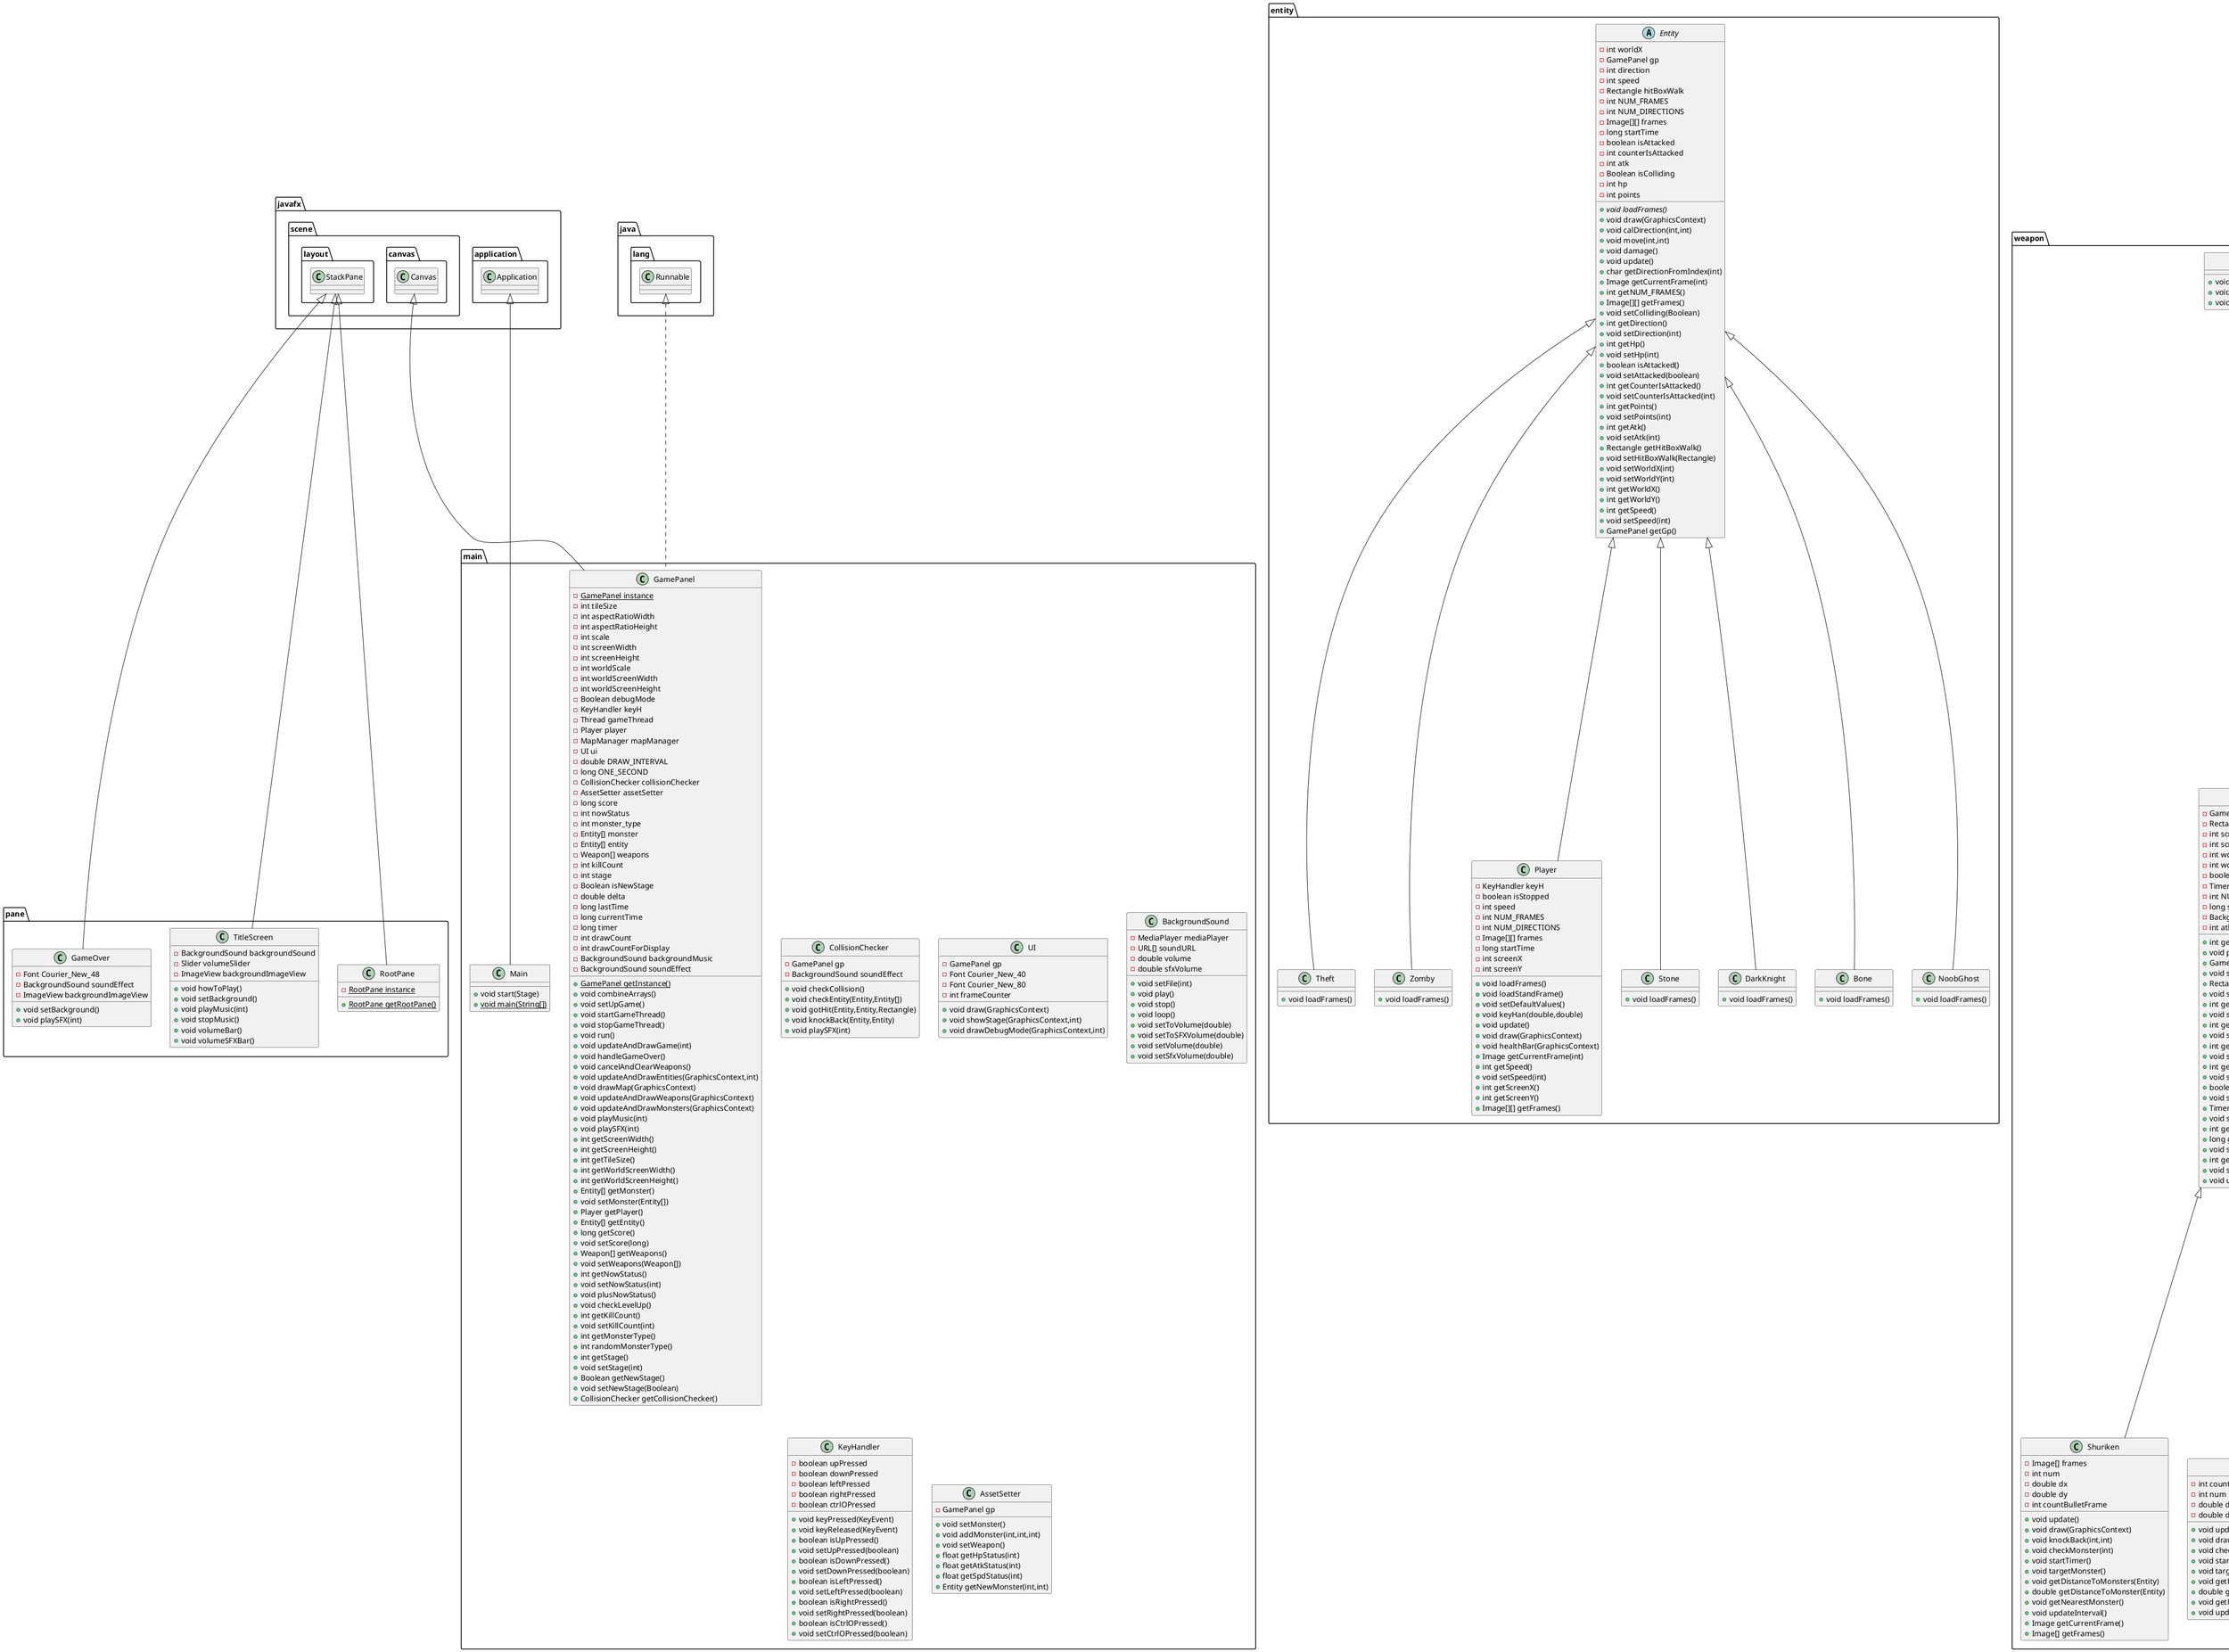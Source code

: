 @startuml
class pane.GameOver {
- Font Courier_New_48
- BackgroundSound soundEffect
- ImageView backgroundImageView
+ void setBackground()
+ void playSFX(int)
}


class entity.Theft {
+ void loadFrames()
}

class entity.Zomby {
+ void loadFrames()
}

class weapon.Sword {
- Image[] frames
+ Image getCurrentFrame()
+ void update()
+ void draw(GraphicsContext)
+ void startTimer()
}


class main.CollisionChecker {
- GamePanel gp
- BackgroundSound soundEffect
+ void checkCollision()
+ void checkEntity(Entity,Entity[])
+ void gotHit(Entity,Entity,Rectangle)
+ void knockBack(Entity,Entity)
+ void playSFX(int)
}


abstract class entity.Entity {
- int worldX
- GamePanel gp
- int direction
- int speed
- Rectangle hitBoxWalk
- int NUM_FRAMES
- int NUM_DIRECTIONS
- Image[][] frames
- long startTime
- boolean isAttacked
- int counterIsAttacked
- int atk
- Boolean isColliding
- int hp
- int points
+ {abstract}void loadFrames()
+ void draw(GraphicsContext)
+ void calDirection(int,int)
+ void move(int,int)
+ void damage()
+ void update()
+ char getDirectionFromIndex(int)
+ Image getCurrentFrame(int)
+ int getNUM_FRAMES()
+ Image[][] getFrames()
+ void setColliding(Boolean)
+ int getDirection()
+ void setDirection(int)
+ int getHp()
+ void setHp(int)
+ boolean isAttacked()
+ void setAttacked(boolean)
+ int getCounterIsAttacked()
+ void setCounterIsAttacked(int)
+ int getPoints()
+ void setPoints(int)
+ int getAtk()
+ void setAtk(int)
+ Rectangle getHitBoxWalk()
+ void setHitBoxWalk(Rectangle)
+ void setWorldX(int)
+ void setWorldY(int)
+ int getWorldX()
+ int getWorldY()
+ int getSpeed()
+ void setSpeed(int)
+ GamePanel getGp()
}


class map.MapManager {
- GamePanel gp
- Image image
- Player player
+ void getImage()
+ void drawMap(GraphicsContext)
}


class main.GamePanel {
- {static} GamePanel instance
- int tileSize
- int aspectRatioWidth
- int aspectRatioHeight
- int scale
- int screenWidth
- int screenHeight
- int worldScale
- int worldScreenWidth
- int worldScreenHeight
- Boolean debugMode
- KeyHandler keyH
- Thread gameThread
- Player player
- MapManager mapManager
- UI ui
- double DRAW_INTERVAL
- long ONE_SECOND
- CollisionChecker collisionChecker
- AssetSetter assetSetter
- long score
- int nowStatus
- int monster_type
- Entity[] monster
- Entity[] entity
- Weapon[] weapons
- int killCount
- int stage
- Boolean isNewStage
- double delta
- long lastTime
- long currentTime
- long timer
- int drawCount
- int drawCountForDisplay
- BackgroundSound backgroundMusic
- BackgroundSound soundEffect
+ {static} GamePanel getInstance()
+ void combineArrays()
+ void setUpGame()
+ void startGameThread()
+ void stopGameThread()
+ void run()
+ void updateAndDrawGame(int)
+ void handleGameOver()
+ void cancelAndClearWeapons()
+ void updateAndDrawEntities(GraphicsContext,int)
+ void drawMap(GraphicsContext)
+ void updateAndDrawWeapons(GraphicsContext)
+ void updateAndDrawMonsters(GraphicsContext)
+ void playMusic(int)
+ void playSFX(int)
+ int getScreenWidth()
+ int getScreenHeight()
+ int getTileSize()
+ int getWorldScreenWidth()
+ int getWorldScreenHeight()
+ Entity[] getMonster()
+ void setMonster(Entity[])
+ Player getPlayer()
+ Entity[] getEntity()
+ long getScore()
+ void setScore(long)
+ Weapon[] getWeapons()
+ void setWeapons(Weapon[])
+ int getNowStatus()
+ void setNowStatus(int)
+ void plusNowStatus()
+ void checkLevelUp()
+ int getKillCount()
+ void setKillCount(int)
+ int getMonsterType()
+ int randomMonsterType()
+ int getStage()
+ void setStage(int)
+ Boolean getNewStage()
+ void setNewStage(Boolean)
+ CollisionChecker getCollisionChecker()
}


interface weapon.BaseWeapon {
+ void draw(GraphicsContext)
+ void update()
+ void startTimer()
}

class entity.Player {
- KeyHandler keyH
- boolean isStopped
- int speed
- int NUM_FRAMES
- int NUM_DIRECTIONS
- Image[][] frames
- long startTime
- int screenX
- int screenY
+ void loadFrames()
+ void loadStandFrame()
+ void setDefaultValues()
+ void keyHan(double,double)
+ void update()
+ void draw(GraphicsContext)
+ void healthBar(GraphicsContext)
+ Image getCurrentFrame(int)
+ int getSpeed()
+ void setSpeed(int)
+ int getScreenX()
+ int getScreenY()
+ Image[][] getFrames()
}


class utils.Goto {
- {static} RootPane rootPane
+ {static} void setPane(RootPane)
+ {static} void titleScreen()
+ {static} void gamePanel()
+ {static} void gameOver(long,int)
+ {static} void clear()
}


class entity.Stone {
+ void loadFrames()
}

class pane.RootPane {
- {static} RootPane instance
+ {static} RootPane getRootPane()
}


class pane.TitleScreen {
- BackgroundSound backgroundSound
- Slider volumeSlider
- ImageView backgroundImageView
+ void howToPlay()
+ void setBackground()
+ void playMusic(int)
+ void stopMusic()
+ void volumeBar()
+ void volumeSFXBar()
}


class entity.DarkKnight {
+ void loadFrames()
}

class weapon.Shuriken {
- Image[] frames
- int num
- double dx
- double dy
- int countBulletFrame
+ void update()
+ void draw(GraphicsContext)
+ void knockBack(int,int)
+ void checkMonster(int)
+ void startTimer()
+ void targetMonster()
+ void getDistanceToMonsters(Entity)
+ double getDistanceToMonster(Entity)
+ void getNearestMonster()
+ void updateInterval()
+ Image getCurrentFrame()
+ Image[] getFrames()
}


class weapon.Lightning {
- int countFrame
- int num
- double dx
- double dy
+ void update()
+ void draw(GraphicsContext)
+ void checkMonster(int)
+ void startTimer()
+ void targetMonster()
+ void getDistanceToMonsters(Entity)
+ double getDistanceToMonster(Entity)
+ void getNearestMonster()
+ void updateInterval()
}


class entity.Bone {
+ void loadFrames()
}

class main.UI {
- GamePanel gp
- Font Courier_New_40
- Font Courier_New_80
- int frameCounter
+ void draw(GraphicsContext)
+ void showStage(GraphicsContext,int)
+ void drawDebugMode(GraphicsContext,int)
}


class main.Main {
+ void start(Stage)
+ {static} void main(String[])
}

class entity.NoobGhost {
+ void loadFrames()
}

class main.BackgroundSound {
- MediaPlayer mediaPlayer
- URL[] soundURL
- double volume
- double sfxVolume
+ void setFile(int)
+ void play()
+ void stop()
+ void loop()
+ void setToVolume(double)
+ void setToSFXVolume(double)
+ void setVolume(double)
+ void setSfxVolume(double)
}


abstract class weapon.Weapon {
- GamePanel gp
- Rectangle hitBox
- int screenX
- int screenY
- int worldX
- int worldY
- boolean isAvailable
- Timer timer
- int NUM_FRAMES
- long startTime
- BackgroundSound soundEffect
- int atk
+ int getLevel()
+ void playSFX(int)
+ GamePanel getGp()
+ void setGp(GamePanel)
+ Rectangle getHitBox()
+ void setHitBox(Rectangle)
+ int getScreenX()
+ void setScreenX(int)
+ int getScreenY()
+ void setScreenY(int)
+ int getWorldX()
+ void setWorldX(int)
+ int getWorldY()
+ void setWorldY(int)
+ boolean isAvailable()
+ void setAvailable(boolean)
+ Timer getTimer()
+ void setTimer(Timer)
+ int getNUM_FRAMES()
+ long getStartTime()
+ void setStartTime(long)
+ int getAtk()
+ void setAtk(int)
+ void updateInterval()
}


class main.KeyHandler {
- boolean upPressed
- boolean downPressed
- boolean leftPressed
- boolean rightPressed
- boolean ctrlOPressed
+ void keyPressed(KeyEvent)
+ void keyReleased(KeyEvent)
+ boolean isUpPressed()
+ void setUpPressed(boolean)
+ boolean isDownPressed()
+ void setDownPressed(boolean)
+ boolean isLeftPressed()
+ void setLeftPressed(boolean)
+ boolean isRightPressed()
+ void setRightPressed(boolean)
+ boolean isCtrlOPressed()
+ void setCtrlOPressed(boolean)
}


class main.AssetSetter {
- GamePanel gp
+ void setMonster()
+ void addMonster(int,int,int)
+ void setWeapon()
+ float getHpStatus(int)
+ float getAtkStatus(int)
+ float getSpdStatus(int)
+ Entity getNewMonster(int,int)
}




javafx.scene.layout.StackPane <|-- pane.GameOver
entity.Entity <|-- entity.Theft
entity.Entity <|-- entity.Zomby
weapon.Weapon <|-- weapon.Sword
java.lang.Runnable <|.. main.GamePanel
javafx.scene.canvas.Canvas <|-- main.GamePanel
entity.Entity <|-- entity.Player
entity.Entity <|-- entity.Stone
javafx.scene.layout.StackPane <|-- pane.RootPane
javafx.scene.layout.StackPane <|-- pane.TitleScreen
entity.Entity <|-- entity.DarkKnight
weapon.Weapon <|-- weapon.Shuriken
weapon.Weapon <|-- weapon.Lightning
entity.Entity <|-- entity.Bone
javafx.application.Application <|-- main.Main
entity.Entity <|-- entity.NoobGhost
weapon.BaseWeapon <|.. weapon.Weapon
@enduml